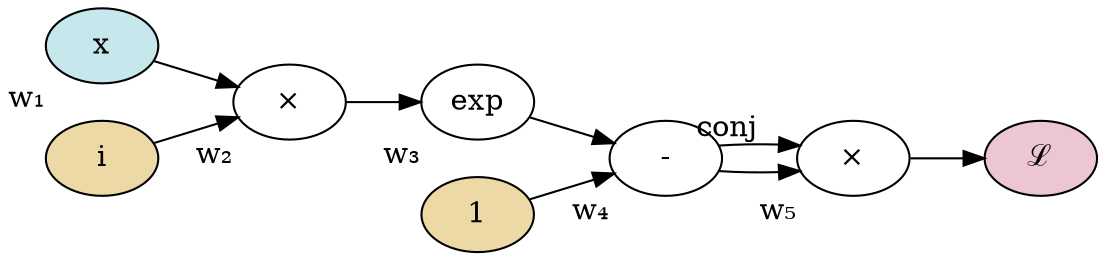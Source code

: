 digraph graphname {
    graph [truecolor=true bgcolor="transparent"]
	node [style=filled fillcolor="white"]

    rankdir=LR;

    // Labelling
    x    [ xlabel="w&#8321;" ]
    mul1 [ xlabel="w&#8322;" ]
    exp  [ xlabel="w&#8323;" ]
    decrement [ xlabel="w&#8324;" ]
    mul2 [ xlabel="w&#8325;" ]

    //  Names
    imag [ label="i" ]
    loss [ label="&#8466;" ]
    mul1 [ label="&times;" ]
    mul2 [ label="&times;" ]
    decrement [ label="-" ]
    one [ label="1" ]

    //  Colours
    loss [ fillcolor="#ecc6d3" ]
    x    [ fillcolor="#c6e7ec" ]
    imag [ fillcolor="#edd9a6" ]
    one  [ fillcolor="#edd9a6" ]

    // Model
    x -> mul1 -> exp -> decrement -> mul2 -> loss
    imag -> mul1
    decrement -> mul2 [ xlabel="conj" ]
    one -> decrement
}